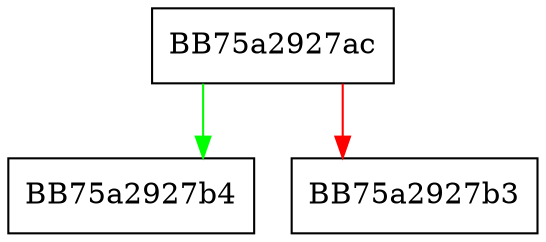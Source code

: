 digraph sqlite3WalkExpr {
  node [shape="box"];
  graph [splines=ortho];
  BB75a2927ac -> BB75a2927b4 [color="green"];
  BB75a2927ac -> BB75a2927b3 [color="red"];
}